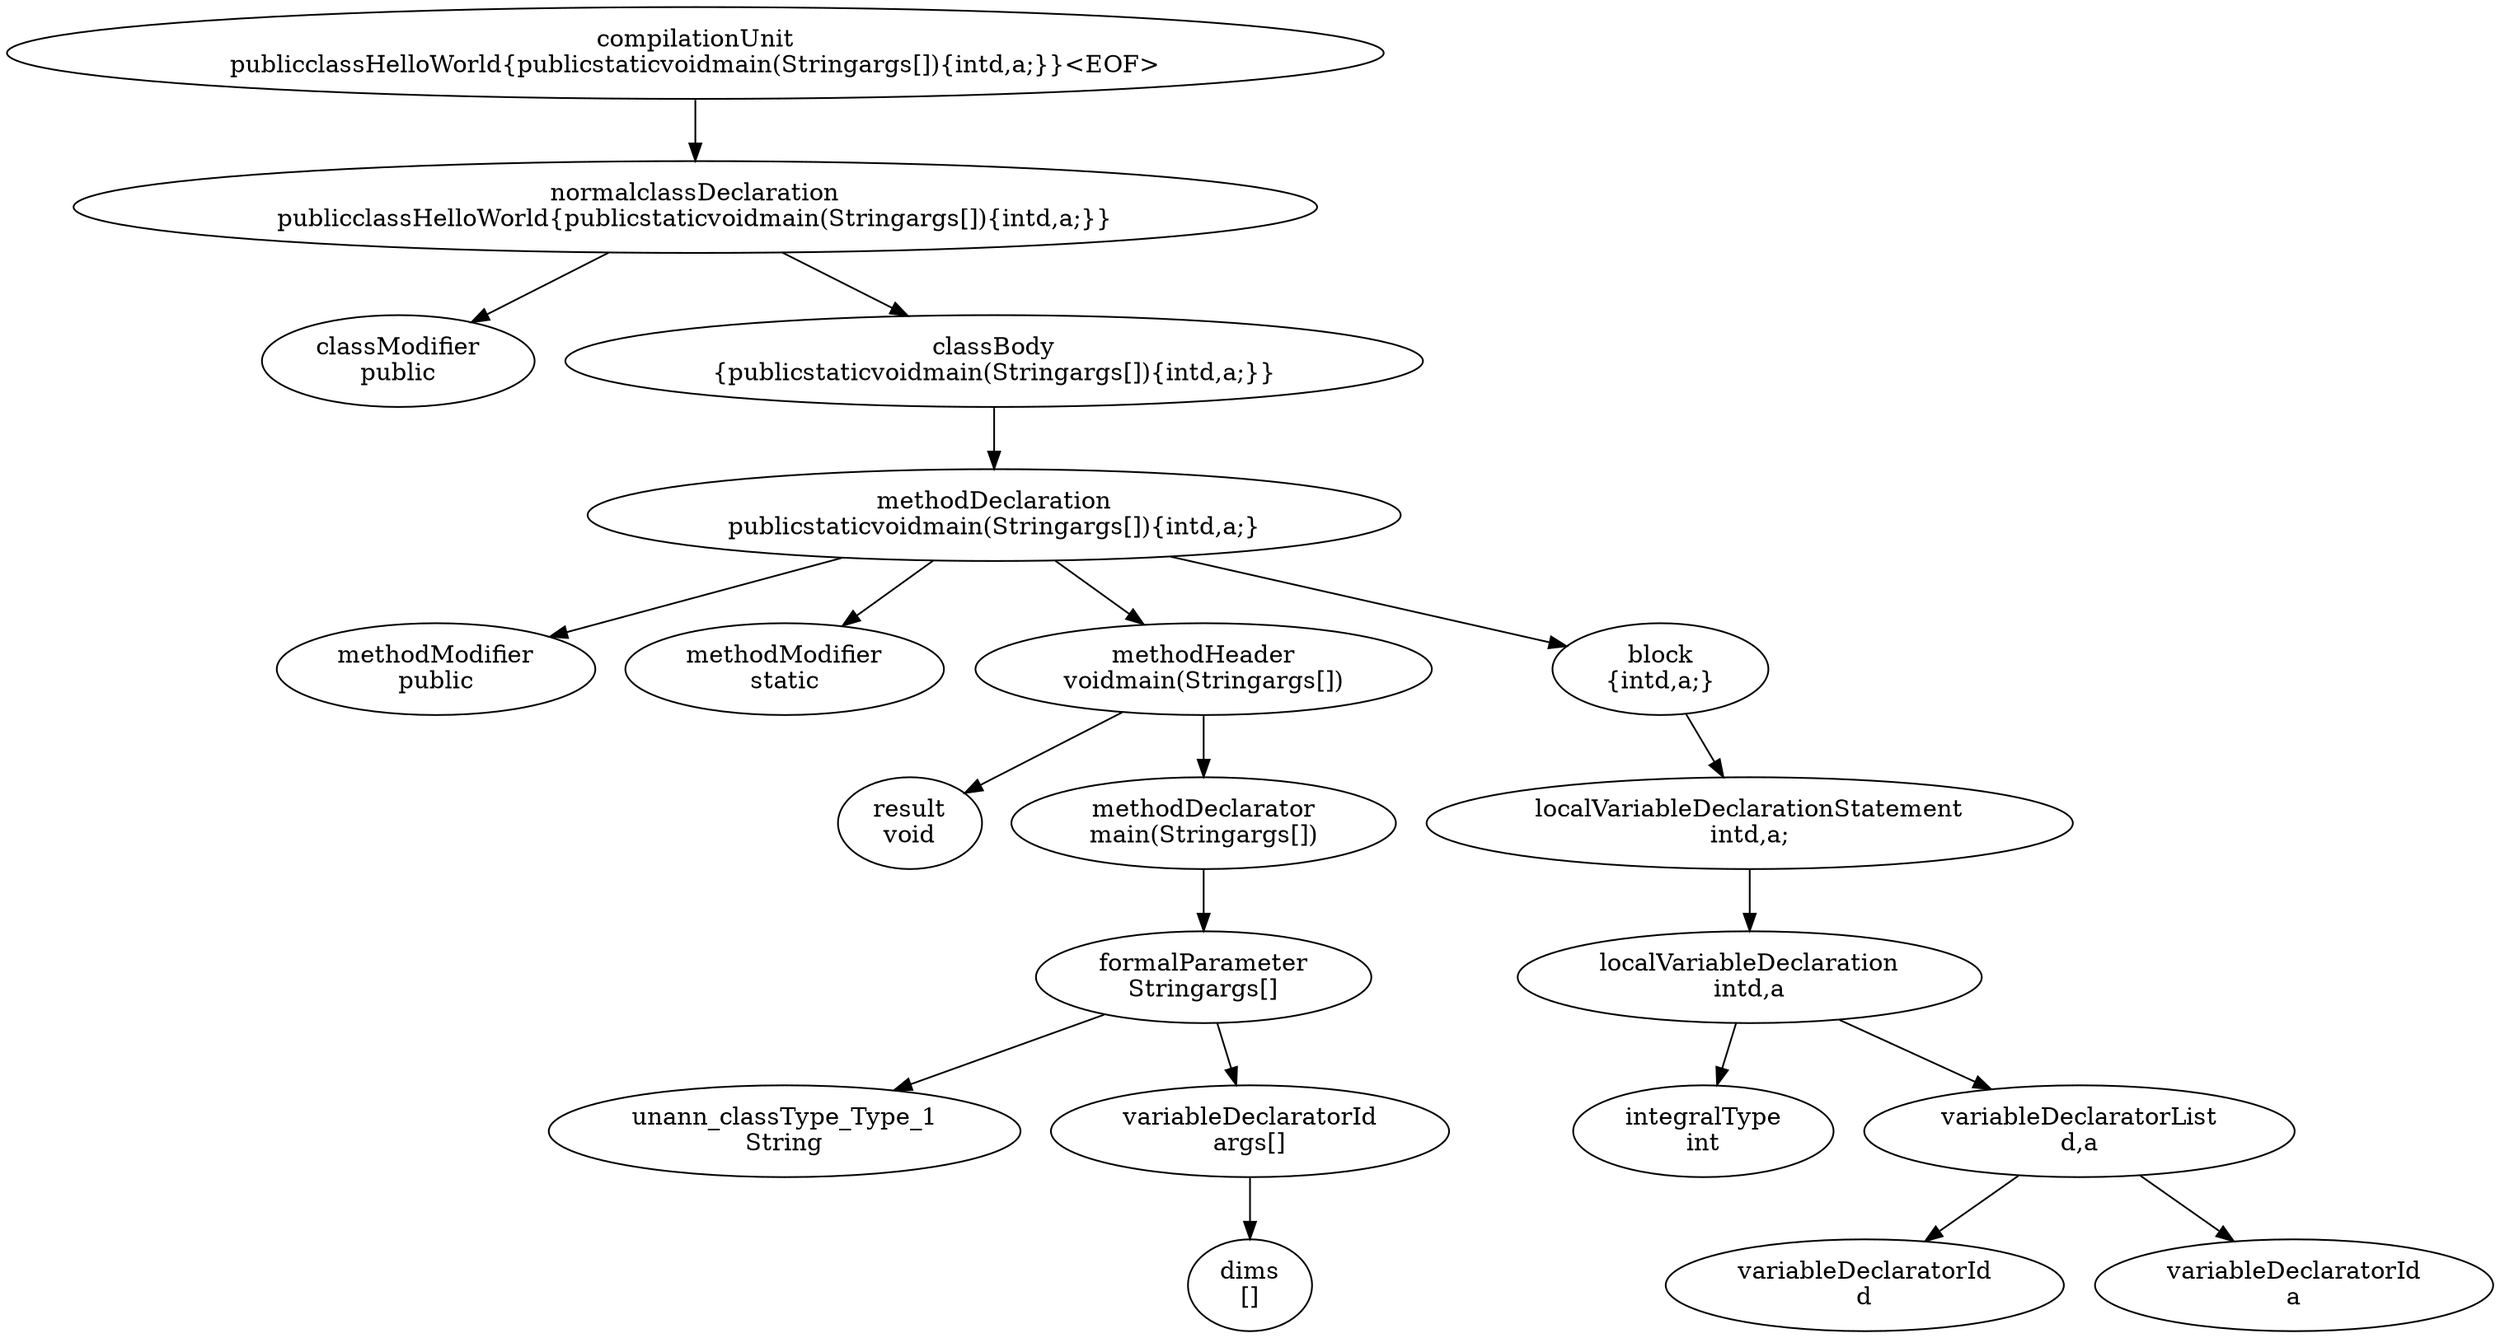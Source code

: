 digraph G {
00[label="compilationUnit\n publicclassHelloWorld{publicstaticvoidmain(Stringargs[]){intd,a;}}<EOF> "]
11[label="normalclassDeclaration\n publicclassHelloWorld{publicstaticvoidmain(Stringargs[]){intd,a;}} "]
22[label="classModifier\n public "]
23[label="classBody\n {publicstaticvoidmain(Stringargs[]){intd,a;}} "]
34[label="methodDeclaration\n publicstaticvoidmain(Stringargs[]){intd,a;} "]
45[label="methodModifier\n public "]
46[label="methodModifier\n static "]
47[label="methodHeader\n voidmain(Stringargs[]) "]
58[label="result\n void "]
59[label="methodDeclarator\n main(Stringargs[]) "]
610[label="formalParameter\n Stringargs[] "]
711[label="unann_classType_Type_1\n String "]
712[label="variableDeclaratorId\n args[] "]
813[label="dims\n [] "]
414[label="block\n {intd,a;} "]
515[label="localVariableDeclarationStatement\n intd,a; "]
616[label="localVariableDeclaration\n intd,a "]
717[label="integralType\n int "]
718[label="variableDeclaratorList\n d,a "]
819[label="variableDeclaratorId\n d "]
820[label="variableDeclaratorId\n a "]
00->11
11->22
11->23
23->34
34->45
34->46
34->47
47->58
47->59
59->610
610->711
610->712
712->813
34->414
414->515
515->616
616->717
616->718
718->819
718->820
}
